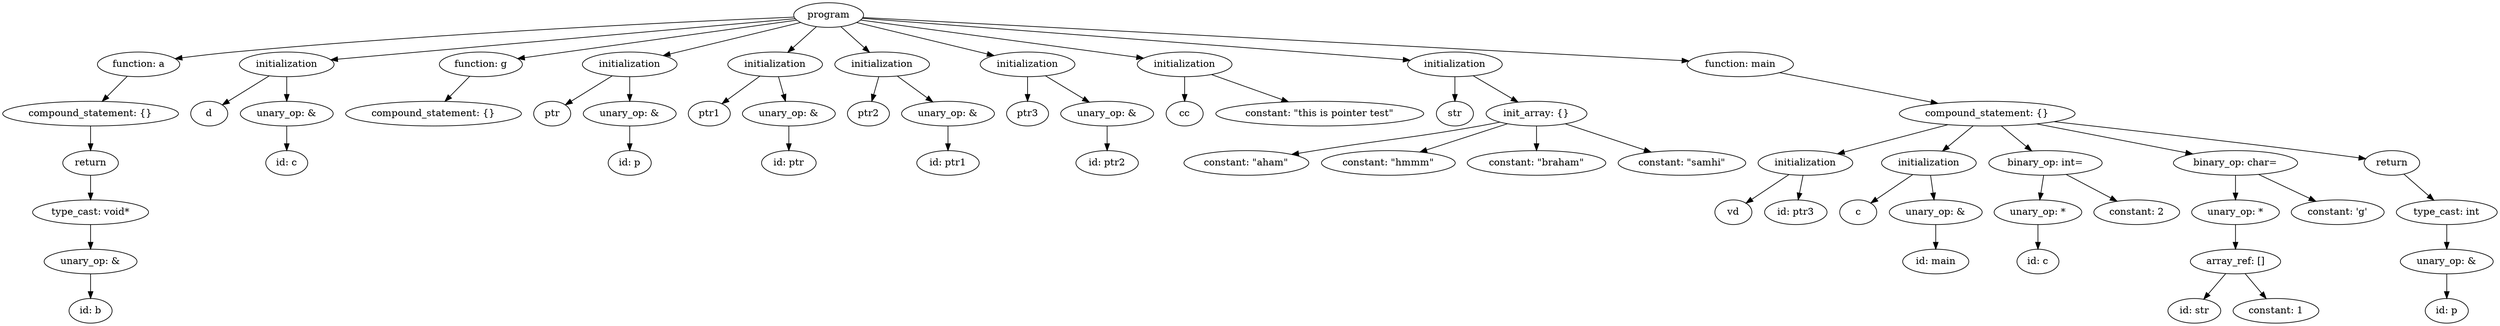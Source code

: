 strict digraph "" {
	graph [bb="0,0,3636.5,468"];
	node [label="\N"];
	98	[height=0.5,
		label=program,
		pos="1204,450",
		width=1.4082];
	11	[height=0.5,
		label="function: a",
		pos="198.04,378",
		width=1.6667];
	98 -> 11	[pos="e,251.37,386.35 1153.6,447.01 1020,441.49 646.11,424.54 336.04,396 311.64,393.75 284.9,390.62 261.51,387.65"];
	20	[height=0.5,
		label=initialization,
		pos="414.04,378",
		width=1.9167];
	98 -> 20	[pos="e,478.13,384.68 1155.5,444.7 1022,432.87 648.41,399.77 488.36,385.59"];
	25	[height=0.5,
		label="function: g",
		pos="697.04,378",
		width=1.6806];
	98 -> 25	[pos="e,750.64,386.4 1157.7,442.6 1066.6,430.03 864.15,402.07 760.64,387.78"];
	34	[height=0.5,
		label=initialization,
		pos="914.04,378",
		width=1.9167];
	98 -> 34	[pos="e,962.86,390.78 1163.4,439.19 1113.8,427.21 1029.4,406.86 972.76,393.17"];
	40	[height=0.5,
		label=initialization,
		pos="1126,378",
		width=1.9167];
	98 -> 40	[pos="e,1144.5,395.55 1186.3,433.12 1176.2,424 1163.3,412.4 1152,402.28"];
	46	[height=0.5,
		label=initialization,
		pos="1282,378",
		width=1.9167];
	98 -> 46	[pos="e,1263.6,395.55 1221.7,433.12 1231.9,424 1244.8,412.4 1256.1,402.28"];
	52	[height=0.5,
		label=initialization,
		pos="1494,378",
		width=1.9167];
	98 -> 52	[pos="e,1445.2,390.78 1244.7,439.19 1294.3,427.21 1378.6,406.86 1435.3,393.17"];
	57	[height=0.5,
		label=initialization,
		pos="1723,378",
		width=1.9167];
	98 -> 57	[pos="e,1663,387.09 1250.6,442.73 1341.9,430.41 1545.2,402.98 1652.9,388.46"];
	67	[height=0.5,
		label=initialization,
		pos="2117,378",
		width=1.9167];
	98 -> 67	[pos="e,2051.7,384.01 1253.1,445.24 1403.8,433.68 1860.4,398.67 2041.7,384.78"];
	97	[height=0.5,
		label="function: main",
		pos="2533,378",
		width=2.1528];
	98 -> 97	[pos="e,2458.2,382.94 1253.7,446.38 1452.9,435.89 2195,396.81 2447.9,383.48"];
	10	[height=0.5,
		label="compound_statement: {}",
		pos="128.04,306",
		width=3.5566];
	11 -> 10	[pos="e,144.99,323.96 181.45,360.41 172.69,351.65 161.77,340.73 152.1,331.06"];
	17	[height=0.5,
		label=d,
		pos="301.04,306",
		width=0.75];
	20 -> 17	[pos="e,320.24,318.9 388.4,361.12 370.76,350.19 347.35,335.69 329.19,324.44"];
	19	[height=0.5,
		label="unary_op: &",
		pos="414.04,306",
		width=1.8776];
	20 -> 19	[pos="e,414.04,324.1 414.04,359.7 414.04,351.98 414.04,342.71 414.04,334.11"];
	24	[height=0.5,
		label="compound_statement: {}",
		pos="628.04,306",
		width=3.5566];
	25 -> 24	[pos="e,644.75,323.96 680.69,360.41 672.13,351.73 661.5,340.95 652.03,331.34"];
	31	[height=0.5,
		label=ptr,
		pos="801.04,306",
		width=0.75];
	34 -> 31	[pos="e,820.24,318.9 888.4,361.12 870.76,350.19 847.35,335.69 829.19,324.44"];
	33	[height=0.5,
		label="unary_op: &",
		pos="914.04,306",
		width=1.8776];
	34 -> 33	[pos="e,914.04,324.1 914.04,359.7 914.04,351.98 914.04,342.71 914.04,334.11"];
	37	[height=0.5,
		label=ptr1,
		pos="1030,306",
		width=0.84854];
	40 -> 37	[pos="e,1048.6,320.56 1103.8,360.76 1089.8,350.57 1071.7,337.36 1056.9,326.58"];
	39	[height=0.5,
		label="unary_op: &",
		pos="1146,306",
		width=1.8776];
	40 -> 39	[pos="e,1141.2,324.1 1131,359.7 1133.2,351.9 1135.9,342.51 1138.4,333.83"];
	43	[height=0.5,
		label=ptr2,
		pos="1262,306",
		width=0.84854];
	46 -> 43	[pos="e,1266.9,324.1 1277.1,359.7 1274.9,351.9 1272.2,342.51 1269.7,333.83"];
	45	[height=0.5,
		label="unary_op: &",
		pos="1378,306",
		width=1.8776];
	46 -> 45	[pos="e,1355.9,323.15 1304.3,360.76 1317.1,351.4 1333.5,339.49 1347.5,329.26"];
	49	[height=0.5,
		label=ptr3,
		pos="1494,306",
		width=0.84854];
	52 -> 49	[pos="e,1494,324.1 1494,359.7 1494,351.98 1494,342.71 1494,334.11"];
	51	[height=0.5,
		label="unary_op: &",
		pos="1610,306",
		width=1.8776];
	52 -> 51	[pos="e,1584.1,322.66 1520.1,361.29 1536.3,351.47 1557.5,338.71 1575.2,328.03"];
	55	[height=0.5,
		label=cc,
		pos="1723,306",
		width=0.75];
	57 -> 55	[pos="e,1723,324.1 1723,359.7 1723,351.98 1723,342.71 1723,334.11"];
	56	[height=0.5,
		label="constant: \"this is pointer test\"",
		pos="1920,306",
		width=4.2083];
	57 -> 56	[pos="e,1874.5,323.18 1762.4,363 1791.7,352.59 1832.1,338.24 1864.7,326.67"];
	61	[height=0.5,
		label=str,
		pos="2117,306",
		width=0.75];
	67 -> 61	[pos="e,2117,324.1 2117,359.7 2117,351.98 2117,342.71 2117,334.11"];
	66	[height=0.5,
		label="init_array: {}",
		pos="2236,306",
		width=2.0417];
	67 -> 66	[pos="e,2209,322.9 2143.7,361.29 2160.3,351.54 2181.8,338.89 2199.9,328.25"];
	96	[height=0.5,
		label="compound_statement: {}",
		pos="2893,306",
		width=3.5566];
	97 -> 96	[pos="e,2821.2,320.96 2590.5,365.83 2650.1,354.25 2743.7,336.03 2811.1,322.94"];
	9	[height=0.5,
		label=return,
		pos="128.04,234",
		width=1.125];
	10 -> 9	[pos="e,128.04,252.1 128.04,287.7 128.04,279.98 128.04,270.71 128.04,262.11"];
	18	[height=0.5,
		label="id: c",
		pos="414.04,234",
		width=0.84854];
	19 -> 18	[pos="e,414.04,252.1 414.04,287.7 414.04,279.98 414.04,270.71 414.04,262.11"];
	32	[height=0.5,
		label="id: p",
		pos="914.04,234",
		width=0.86659];
	33 -> 32	[pos="e,914.04,252.1 914.04,287.7 914.04,279.98 914.04,270.71 914.04,262.11"];
	38	[height=0.5,
		label="id: ptr",
		pos="1146,234",
		width=1.1013];
	39 -> 38	[pos="e,1146,252.1 1146,287.7 1146,279.98 1146,270.71 1146,262.11"];
	44	[height=0.5,
		label="id: ptr1",
		pos="1378,234",
		width=1.2639];
	45 -> 44	[pos="e,1378,252.1 1378,287.7 1378,279.98 1378,270.71 1378,262.11"];
	50	[height=0.5,
		label="id: ptr2",
		pos="1610,234",
		width=1.2639];
	51 -> 50	[pos="e,1610,252.1 1610,287.7 1610,279.98 1610,270.71 1610,262.11"];
	62	[height=0.5,
		label="constant: \"aham\"",
		pos="1813,234",
		width=2.5278];
	66 -> 62	[pos="e,1879.2,246.43 2182.5,293.61 2172.7,291.65 2162.6,289.69 2153,288 2046.8,269.17 2019.5,269.04 1913,252 1905.3,250.77 1897.3,249.45 \
1889.3,248.12"];
	63	[height=0.5,
		label="constant: \"hmmm\"",
		pos="2020,234",
		width=2.7083];
	66 -> 63	[pos="e,2066.1,249.93 2193.6,291.25 2159.9,280.33 2112.4,264.95 2075.7,253.03"];
	64	[height=0.5,
		label="constant: \"braham\"",
		pos="2236,234",
		width=2.7984];
	66 -> 64	[pos="e,2236,252.1 2236,287.7 2236,279.98 2236,270.71 2236,262.11"];
	65	[height=0.5,
		label="constant: \"samhi\"",
		pos="2448,234",
		width=2.5833];
	66 -> 65	[pos="e,2402.9,249.89 2277.9,291.17 2310.9,280.28 2357.1,265.01 2393.1,253.14"];
	75	[height=0.5,
		label=initialization,
		pos="2628,234",
		width=1.9167];
	96 -> 75	[pos="e,2674.8,247.36 2835.5,289.81 2790.8,278 2729.1,261.7 2684.6,249.95"];
	81	[height=0.5,
		label=initialization,
		pos="2808,234",
		width=1.9167];
	96 -> 81	[pos="e,2827.8,251.31 2872.5,288.05 2861.4,278.98 2847.7,267.68 2835.8,257.84"];
	85	[height=0.5,
		label="binary_op: int=",
		pos="2978,234",
		width=2.2929];
	96 -> 85	[pos="e,2957.9,251.55 2913.6,288.05 2924.6,279.05 2938.2,267.84 2950,258.05"];
	91	[height=0.5,
		label="binary_op: char=",
		pos="3255,234",
		width=2.5139];
	96 -> 91	[pos="e,3192.6,247.08 2965,291.09 3028.1,278.88 3119.4,261.22 3182.7,248.99"];
	95	[height=0.5,
		label=return,
		pos="3483,234",
		width=1.125];
	96 -> 95	[pos="e,3445,240.19 2990.7,294.25 3084,283.86 3228.7,267.46 3354,252 3380.8,248.7 3410.7,244.78 3434.9,241.53"];
	8	[height=0.5,
		label="type_cast: void*",
		pos="128.04,162",
		width=2.3472];
	9 -> 8	[pos="e,128.04,180.1 128.04,215.7 128.04,207.98 128.04,198.71 128.04,190.11"];
	73	[height=0.5,
		label=vd,
		pos="2523,162",
		width=0.75];
	75 -> 73	[pos="e,2541.5,175.28 2603.9,216.94 2587.9,206.25 2566.8,192.18 2550.2,181.09"];
	74	[height=0.5,
		label="id: ptr3",
		pos="2614,162",
		width=1.2639];
	75 -> 74	[pos="e,2617.5,180.1 2624.6,215.7 2623,207.98 2621.2,198.71 2619.5,190.11"];
	78	[height=0.5,
		label=c,
		pos="2705,162",
		width=0.75];
	81 -> 78	[pos="e,2723.4,175.5 2784.4,216.94 2768.8,206.31 2748.2,192.36 2732,181.3"];
	80	[height=0.5,
		label="unary_op: &",
		pos="2818,162",
		width=1.8776];
	81 -> 80	[pos="e,2815.6,180.1 2810.5,215.7 2811.6,207.98 2812.9,198.71 2814.2,190.11"];
	83	[height=0.5,
		label="unary_op: *",
		pos="2967,162",
		width=1.7693];
	85 -> 83	[pos="e,2969.7,180.1 2975.3,215.7 2974.1,207.98 2972.7,198.71 2971.3,190.11"];
	84	[height=0.5,
		label="constant: 2",
		pos="3111,162",
		width=1.7361];
	85 -> 84	[pos="e,3082.3,178.1 3008.2,217.12 3027.5,206.97 3052.6,193.74 3073.2,182.89"];
	89	[height=0.5,
		label="unary_op: *",
		pos="3255,162",
		width=1.7693];
	91 -> 89	[pos="e,3255,180.1 3255,215.7 3255,207.98 3255,198.71 3255,190.11"];
	90	[height=0.5,
		label="constant: 'g'",
		pos="3404,162",
		width=1.8776];
	91 -> 90	[pos="e,3372.1,177.98 3288.8,217.12 3310.8,206.8 3339.6,193.29 3362.9,182.34"];
	94	[height=0.5,
		label="type_cast: int",
		pos="3563,162",
		width=2.0417];
	95 -> 94	[pos="e,3544.2,179.47 3500.8,217.46 3511.3,208.3 3524.7,196.53 3536.4,186.27"];
	7	[height=0.5,
		label="unary_op: &",
		pos="128.04,90",
		width=1.8776];
	8 -> 7	[pos="e,128.04,108.1 128.04,143.7 128.04,135.98 128.04,126.71 128.04,118.11"];
	79	[height=0.5,
		label="id: main",
		pos="2818,90",
		width=1.336];
	80 -> 79	[pos="e,2818,108.1 2818,143.7 2818,135.98 2818,126.71 2818,118.11"];
	82	[height=0.5,
		label="id: c",
		pos="2967,90",
		width=0.84854];
	83 -> 82	[pos="e,2967,108.1 2967,143.7 2967,135.98 2967,126.71 2967,118.11"];
	88	[height=0.5,
		label="array_ref: []",
		pos="3255,90",
		width=1.8234];
	89 -> 88	[pos="e,3255,108.1 3255,143.7 3255,135.98 3255,126.71 3255,118.11"];
	93	[height=0.5,
		label="unary_op: &",
		pos="3563,90",
		width=1.8776];
	94 -> 93	[pos="e,3563,108.1 3563,143.7 3563,135.98 3563,126.71 3563,118.11"];
	6	[height=0.5,
		label="id: b",
		pos="128.04,18",
		width=0.86659];
	7 -> 6	[pos="e,128.04,36.104 128.04,71.697 128.04,63.983 128.04,54.712 128.04,46.112"];
	86	[height=0.5,
		label="id: str",
		pos="3195,18",
		width=1.0694];
	88 -> 86	[pos="e,3208.7,34.988 3240.8,72.411 3233.2,63.567 3223.8,52.531 3215.4,42.789"];
	87	[height=0.5,
		label="constant: 1",
		pos="3314,18",
		width=1.7361];
	88 -> 87	[pos="e,3299.7,35.956 3269,72.411 3276.3,63.82 3285.2,53.159 3293.3,43.627"];
	92	[height=0.5,
		label="id: p",
		pos="3563,18",
		width=0.86659];
	93 -> 92	[pos="e,3563,36.104 3563,71.697 3563,63.983 3563,54.712 3563,46.112"];
}
